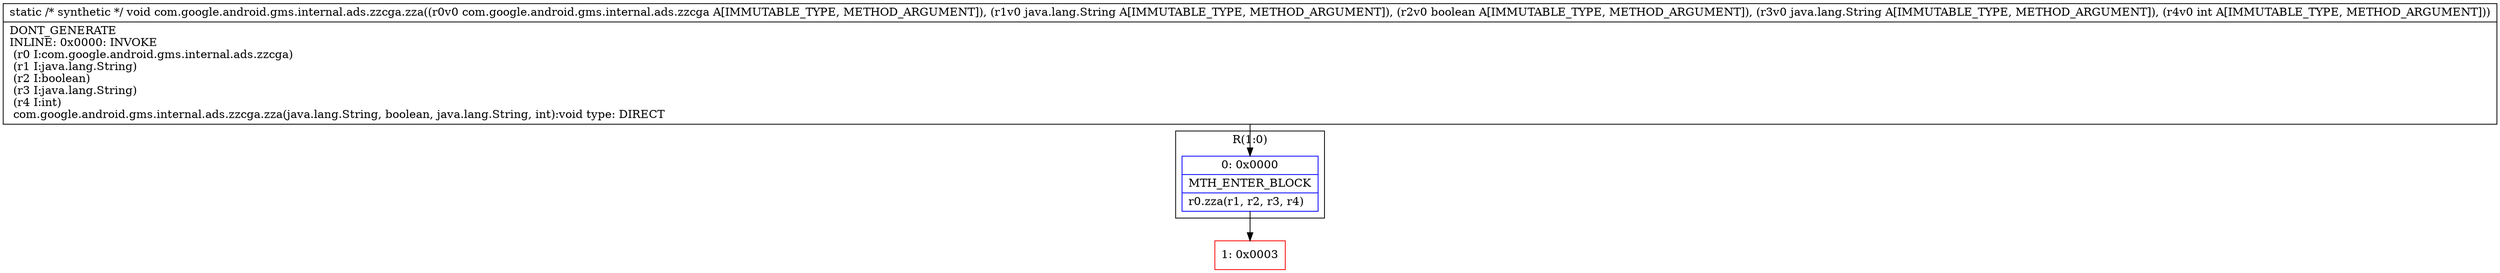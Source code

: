 digraph "CFG forcom.google.android.gms.internal.ads.zzcga.zza(Lcom\/google\/android\/gms\/internal\/ads\/zzcga;Ljava\/lang\/String;ZLjava\/lang\/String;I)V" {
subgraph cluster_Region_769878545 {
label = "R(1:0)";
node [shape=record,color=blue];
Node_0 [shape=record,label="{0\:\ 0x0000|MTH_ENTER_BLOCK\l|r0.zza(r1, r2, r3, r4)\l}"];
}
Node_1 [shape=record,color=red,label="{1\:\ 0x0003}"];
MethodNode[shape=record,label="{static \/* synthetic *\/ void com.google.android.gms.internal.ads.zzcga.zza((r0v0 com.google.android.gms.internal.ads.zzcga A[IMMUTABLE_TYPE, METHOD_ARGUMENT]), (r1v0 java.lang.String A[IMMUTABLE_TYPE, METHOD_ARGUMENT]), (r2v0 boolean A[IMMUTABLE_TYPE, METHOD_ARGUMENT]), (r3v0 java.lang.String A[IMMUTABLE_TYPE, METHOD_ARGUMENT]), (r4v0 int A[IMMUTABLE_TYPE, METHOD_ARGUMENT]))  | DONT_GENERATE\lINLINE: 0x0000: INVOKE  \l  (r0 I:com.google.android.gms.internal.ads.zzcga)\l  (r1 I:java.lang.String)\l  (r2 I:boolean)\l  (r3 I:java.lang.String)\l  (r4 I:int)\l com.google.android.gms.internal.ads.zzcga.zza(java.lang.String, boolean, java.lang.String, int):void type: DIRECT\l}"];
MethodNode -> Node_0;
Node_0 -> Node_1;
}

